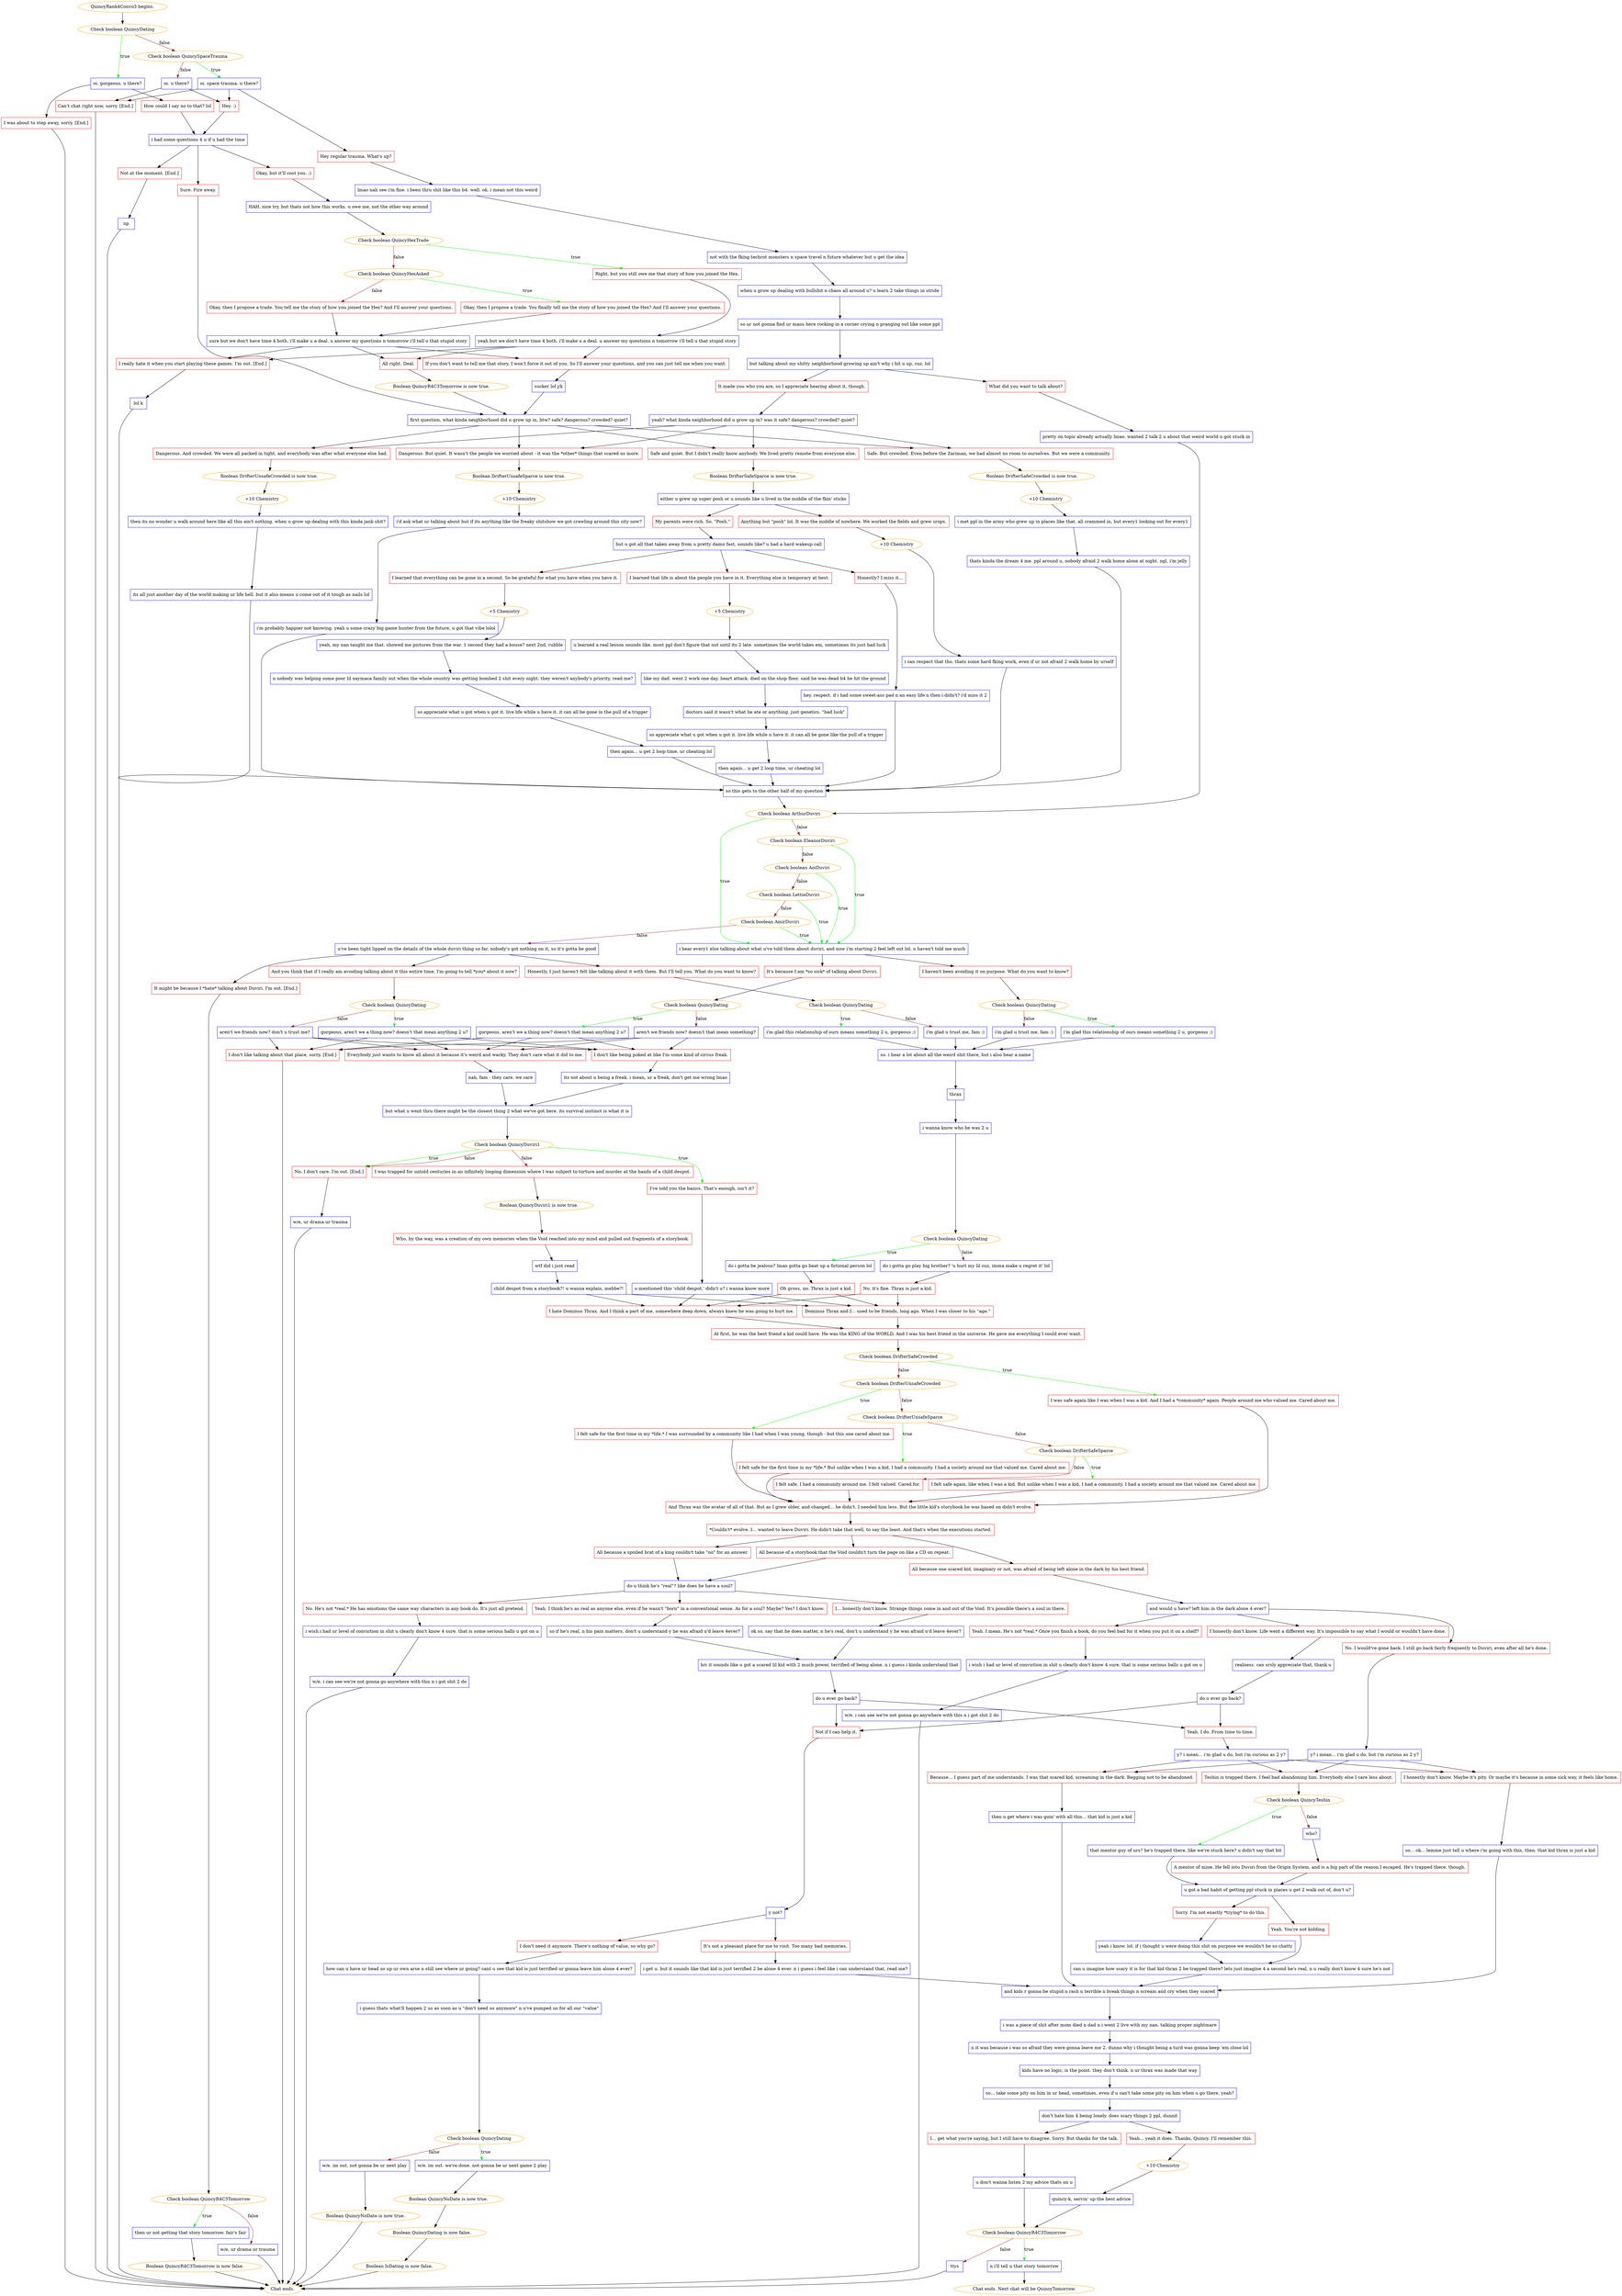digraph {
	"QuincyRank4Convo3 begins." [color=orange];
		"QuincyRank4Convo3 begins." -> 2092;
	2092 [label="Check boolean QuincyDating",color=orange];
		2092 -> 2095 [label=true,color=green];
		2092 -> 2093 [label=false,color=brown];
	2095 [label="oi. gorgeous. u there?",shape=box,color=blue];
		2095 -> 2094;
		2095 -> 2098;
	2093 [label="Check boolean QuincySpaceTrauma",color=orange];
		2093 -> 2096 [label=true,color=green];
		2093 -> 2097 [label=false,color=brown];
	2094 [label="How could I say no to that? lol",shape=box,color=red];
		2094 -> 2102;
	2098 [label="I was about to step away, sorry. [End.]",shape=box,color=red];
		2098 -> "Chat ends.";
	2096 [label="oi. space trauma. u there?",shape=box,color=blue];
		2096 -> 2099;
		2096 -> 2100;
		2096 -> 2101;
	2097 [label="oi. u there?",shape=box,color=blue];
		2097 -> 2100;
		2097 -> 2101;
	2102 [label="i had some questions 4 u if u had the time",shape=box,color=blue];
		2102 -> 2106;
		2102 -> 2107;
		2102 -> 2108;
	"Chat ends." [color=orange];
	2099 [label="Hey regular trauma. What's up?",shape=box,color=red];
		2099 -> 2103;
	2100 [label="Hey. :)",shape=box,color=red];
		2100 -> 2102;
	2101 [label="Can't chat right now, sorry. [End.]",shape=box,color=red];
		2101 -> "Chat ends.";
	2106 [label="Sure. Fire away.",shape=box,color=red];
		2106 -> 3560;
	2107 [label="Okay, but it'll cost you. ;)",shape=box,color=red];
		2107 -> 2111;
	2108 [label="Not at the moment. [End.]",shape=box,color=red];
		2108 -> 2109;
	2103 [label="lmao nah see i'm fine. i been thru shit like this b4. well. ok. i mean not this weird",shape=box,color=blue];
		2103 -> 2129;
	"Chat ends." [color=orange];
	3560 [label="first question, what kinda neighborhood did u grow up in, btw? safe? dangerous? crowded? quiet?",shape=box,color=blue];
		3560 -> 2136;
		3560 -> 2134;
		3560 -> 2135;
		3560 -> 2137;
	2111 [label="HAH. nice try, but thats not how this works. u owe me, not the other way around",shape=box,color=blue];
		2111 -> 2112;
	2109 [label="np",shape=box,color=blue];
		2109 -> "Chat ends.";
	2129 [label="not with the fking techrot monsters n space travel n future whatever but u get the idea",shape=box,color=blue];
		2129 -> 2128;
	2136 [label="Safe. But crowded. Even before the Zariman, we had almost no room to ourselves. But we were a community.",shape=box,color=red];
		2136 -> 2138;
	2134 [label="Dangerous. And crowded. We were all packed in tight, and everybody was after what everyone else had.",shape=box,color=red];
		2134 -> 2139;
	2135 [label="Dangerous. But quiet. It wasn't the people we worried about - it was the *other* things that scared us more.",shape=box,color=red];
		2135 -> 2140;
	2137 [label="Safe and quiet. But I didn't really know anybody. We lived pretty remote from everyone else.",shape=box,color=red];
		2137 -> 2141;
	2112 [label="Check boolean QuincyHexTrade",color=orange];
		2112 -> 2116 [label=true,color=green];
		2112 -> 2113 [label=false,color=brown];
	"Chat ends." [color=orange];
	2128 [label="when u grow up dealing with bullshit n chaos all around u? u learn 2 take things in stride",shape=box,color=blue];
		2128 -> 2127;
	2138 [label="Boolean DrifterSafeCrowded is now true.",color=orange];
		2138 -> 2142;
	2139 [label="Boolean DrifterUnsafeCrowded is now true.",color=orange];
		2139 -> 2143;
	2140 [label="Boolean DrifterUnsafeSparce is now true.",color=orange];
		2140 -> 2144;
	2141 [label="Boolean DrifterSafeSparce is now true.",color=orange];
		2141 -> 2146;
	2116 [label="Right, but you still owe me that story of how you joined the Hex.",shape=box,color=red];
		2116 -> 2117;
	2113 [label="Check boolean QuincyHexAsked",color=orange];
		2113 -> 2115 [label=true,color=green];
		2113 -> 2114 [label=false,color=brown];
	2127 [label="so ur not gonna find ur mans here rocking in a corner crying n pranging out like some ppl",shape=box,color=blue];
		2127 -> 2126;
	2142 [label="+10 Chemistry",color=orange];
		2142 -> 2154;
	2143 [label="+10 Chemistry",color=orange];
		2143 -> 2156;
	2144 [label="+10 Chemistry",color=orange];
		2144 -> 2158;
	2146 [label="either u grew up super posh or u sounds like u lived in the middle of the fkin' sticks",shape=box,color=blue];
		2146 -> 2147;
		2146 -> 2148;
	2117 [label="yeah but we don't have time 4 both. i'll make u a deal. u answer my questions n tomorrow i'll tell u that stupid story",shape=box,color=blue];
		2117 -> 2119;
		2117 -> 2121;
		2117 -> 2120;
	2115 [label="Okay, then I propose a trade. You finally tell me the story of how you joined the Hex? And I'll answer your questions.",shape=box,color=red];
		2115 -> 2118;
	2114 [label="Okay, then I propose a trade. You tell me the story of how you joined the Hex? And I'll answer your questions.",shape=box,color=red];
		2114 -> 2118;
	2126 [label="but talking about my shitty neighborhood growing up ain't why i hit u up, cuz. lol",shape=box,color=blue];
		2126 -> 2130;
		2126 -> 2131;
	2154 [label="i met ppl in the army who grew up in places like that. all crammed in, but every1 looking out for every1",shape=box,color=blue];
		2154 -> 2155;
	2156 [label="then its no wonder u walk around here like all this ain't nothing. when u grow up dealing with this kinda jank shit?",shape=box,color=blue];
		2156 -> 2157;
	2158 [label="i'd ask what ur talking about but if its anything like the freaky shitshow we got crawling around this city now?",shape=box,color=blue];
		2158 -> 2159;
	2147 [label="Anything but \"posh\" lol. It was the middle of nowhere. We worked the fields and grew crops.",shape=box,color=red];
		2147 -> 2145;
	2148 [label="My parents were rich. So. \"Posh.\"",shape=box,color=red];
		2148 -> 2149;
	2119 [label="All right. Deal.",shape=box,color=red];
		2119 -> 2122;
	2121 [label="If you don't want to tell me that story, I won't force it out of you. So I'll answer your questions, and you can just tell me when you want.",shape=box,color=red];
		2121 -> 2123;
	2120 [label="I really hate it when you start playing these games. I'm out. [End.]",shape=box,color=red];
		2120 -> 2124;
	2118 [label="sure but we don't have time 4 both. i'll make u a deal. u answer my questions n tomorrow i'll tell u that stupid story",shape=box,color=blue];
		2118 -> 2119;
		2118 -> 2121;
		2118 -> 2120;
	2130 [label="What did you want to talk about?",shape=box,color=red];
		2130 -> 2133;
	2131 [label="It made you who you are, so I appreciate hearing about it, though.",shape=box,color=red];
		2131 -> 2132;
	2155 [label="thats kinda the dream 4 me. ppl around u, nobody afraid 2 walk home alone at night. ngl, i'm jelly",shape=box,color=blue];
		2155 -> 2172;
	2157 [label="its all just another day of the world making ur life hell. but it also means u come out of it tough as nails lol",shape=box,color=blue];
		2157 -> 2172;
	2159 [label="i'm probably happier not knowing. yeah u some crazy big game hunter from the future, u got that vibe lolol",shape=box,color=blue];
		2159 -> 2172;
	2145 [label="+10 Chemistry",color=orange];
		2145 -> 2150;
	2149 [label="but u got all that taken away from u pretty damn fast, sounds like? u had a hard wakeup call",shape=box,color=blue];
		2149 -> 2152;
		2149 -> 2151;
		2149 -> 2153;
	2122 [label="Boolean QuincyR4C3Tomorrow is now true.",color=orange];
		2122 -> 3560;
	2123 [label="sucker lol j/k",shape=box,color=blue];
		2123 -> 3560;
	2124 [label="lol k",shape=box,color=blue];
		2124 -> "Chat ends.";
	2133 [label="pretty on topic already actually lmao. wanted 2 talk 2 u about that weird world u got stuck in",shape=box,color=blue];
		2133 -> 2174;
	2132 [label="yeah? what kinda neighborhood did u grow up in? was it safe? dangerous? crowded? quiet?",shape=box,color=blue];
		2132 -> 2136;
		2132 -> 2134;
		2132 -> 2135;
		2132 -> 2137;
	2172 [label="so this gets to the other half of my question",shape=box,color=blue];
		2172 -> 2174;
	2150 [label="i can respect that tho. thats some hard fking work, even if ur not afraid 2 walk home by urself",shape=box,color=blue];
		2150 -> 2172;
	2152 [label="Honestly? I miss it...",shape=box,color=red];
		2152 -> 2160;
	2151 [label="I learned that everything can be gone in a second. So be grateful for what you have when you have it.",shape=box,color=red];
		2151 -> 2161;
	2153 [label="I learned that life is about the people you have in it. Everything else is temporary at best.",shape=box,color=red];
		2153 -> 2163;
	"Chat ends." [color=orange];
	2174 [label="Check boolean ArthurDuviri",color=orange];
		2174 -> 2178 [label=true,color=green];
		2174 -> 2173 [label=false,color=brown];
	2160 [label="hey. respect. if i had some sweet-ass pad n an easy life n then i didn't? i'd miss it 2",shape=box,color=blue];
		2160 -> 2172;
	2161 [label="+5 Chemistry",color=orange];
		2161 -> 2162;
	2163 [label="+5 Chemistry",color=orange];
		2163 -> 2164;
	2178 [label="i hear every1 else talking about what u've told them about duviri, and now i'm starting 2 feel left out lol. u haven't told me much",shape=box,color=blue];
		2178 -> 2180;
		2178 -> 2181;
	2173 [label="Check boolean EleanorDuviri",color=orange];
		2173 -> 2178 [label=true,color=green];
		2173 -> 2176 [label=false,color=brown];
	2162 [label="yeah, my nan taught me that. showed me pictures from the war. 1 second they had a house? next 2nd, rubble",shape=box,color=blue];
		2162 -> 2165;
	2164 [label="u learned a real lesson sounds like. most ppl don't figure that out until its 2 late. sometimes the world takes em, sometimes its just bad luck",shape=box,color=blue];
		2164 -> 2166;
	2180 [label="I haven't been avoiding it on purpose. What do you want to know?",shape=box,color=red];
		2180 -> 2185;
	2181 [label="It's because I am *so sick* of talking about Duviri.",shape=box,color=red];
		2181 -> 2186;
	2176 [label="Check boolean AoiDuviri",color=orange];
		2176 -> 2178 [label=true,color=green];
		2176 -> 2175 [label=false,color=brown];
	2165 [label="n nobody was helping some poor lil xaymaca family out when the whole country was getting bombed 2 shit every night. they weren't anybody's priority, read me?",shape=box,color=blue];
		2165 -> 2168;
	2166 [label="like my dad. went 2 work one day. heart attack. died on the shop floor. said he was dead b4 he hit the ground",shape=box,color=blue];
		2166 -> 2167;
	2185 [label="Check boolean QuincyDating",color=orange];
		2185 -> 2190 [label=true,color=green];
		2185 -> 2191 [label=false,color=brown];
	2186 [label="Check boolean QuincyDating",color=orange];
		2186 -> 2192 [label=true,color=green];
		2186 -> 2193 [label=false,color=brown];
	2175 [label="Check boolean LettieDuviri",color=orange];
		2175 -> 2178 [label=true,color=green];
		2175 -> 2177 [label=false,color=brown];
	2168 [label="so appreciate what u got when u got it. live life while u have it. it can all be gone in the pull of a trigger",shape=box,color=blue];
		2168 -> 2171;
	2167 [label="doctors said it wasn't what he ate or anything. just genetics. \"bad luck\"",shape=box,color=blue];
		2167 -> 2169;
	2190 [label="i'm glad this relationship of ours means something 2 u, gorgeous ;)",shape=box,color=blue];
		2190 -> 2207;
	2191 [label="i'm glad u trust me, fam :)",shape=box,color=blue];
		2191 -> 2207;
	2192 [label="gorgeous, aren't we a thing now? doesn't that mean anything 2 u?",shape=box,color=blue];
		2192 -> 2204;
		2192 -> 2206;
		2192 -> 2205;
	2193 [label="aren't we friends now? doesn't that mean something?",shape=box,color=blue];
		2193 -> 2204;
		2193 -> 2206;
		2193 -> 2205;
	2177 [label="Check boolean AmirDuviri",color=orange];
		2177 -> 2178 [label=true,color=green];
		2177 -> 2179 [label=false,color=brown];
	2171 [label="then again... u get 2 loop time, ur cheating lol",shape=box,color=blue];
		2171 -> 2172;
	2169 [label="so appreciate what u got when u got it. live life while u have it. it can all be gone like the pull of a trigger",shape=box,color=blue];
		2169 -> 2170;
	2207 [label="so. i hear a lot about all the weird shit there, but i also hear a name",shape=box,color=blue];
		2207 -> 2212;
	2204 [label="Everybody just wants to know all about it because it's weird and wacky. They don't care what it did to me.",shape=box,color=red];
		2204 -> 2208;
	2206 [label="I don't like being poked at like I'm some kind of circus freak.",shape=box,color=red];
		2206 -> 2209;
	2205 [label="I don't like talking about that place, sorry. [End.]",shape=box,color=red];
		2205 -> "Chat ends.";
	2179 [label="u've been tight lipped on the details of the whole duviri thing so far. nobody's got nothing on it, so it's gotta be good",shape=box,color=blue];
		2179 -> 2182;
		2179 -> 2183;
		2179 -> 2184;
	2170 [label="then again... u get 2 loop time, ur cheating lol",shape=box,color=blue];
		2170 -> 2172;
	2212 [label="thrax",shape=box,color=blue];
		2212 -> 2213;
	2208 [label="nah, fam - they care. we care",shape=box,color=blue];
		2208 -> 2211;
	2209 [label="its not about u being a freak. i mean, ur a freak, don't get me wrong lmao",shape=box,color=blue];
		2209 -> 2211;
	"Chat ends." [color=orange];
	2182 [label="Honestly, I just haven't felt like talking about it with them. But I'll tell you. What do you want to know?",shape=box,color=red];
		2182 -> 2188;
	2183 [label="And you think that if I really am avoiding talking about it this entire time, I'm going to tell *you* about it now?",shape=box,color=red];
		2183 -> 2187;
	2184 [label="It might be because I *hate* talking about Duviri. I'm out. [End.]",shape=box,color=red];
		2184 -> 2189;
	2213 [label="i wanna know who he was 2 u",shape=box,color=blue];
		2213 -> 2214;
	2211 [label="but what u went thru there might be the closest thing 2 what we've got here. its survival instinct is what it is",shape=box,color=blue];
		2211 -> 2219;
	2188 [label="Check boolean QuincyDating",color=orange];
		2188 -> 2194 [label=true,color=green];
		2188 -> 2196 [label=false,color=brown];
	2187 [label="Check boolean QuincyDating",color=orange];
		2187 -> 2195 [label=true,color=green];
		2187 -> 2197 [label=false,color=brown];
	2189 [label="Check boolean QuincyR4C3Tomorrow",color=orange];
		2189 -> 2199 [label=true,color=green];
		2189 -> 2198 [label=false,color=brown];
	2214 [label="Check boolean QuincyDating",color=orange];
		2214 -> 2215 [label=true,color=green];
		2214 -> 2216 [label=false,color=brown];
	2219 [label="Check boolean QuincyDuviri1",color=orange];
		2219 -> 2220 [label=true,color=green];
		2219 -> 2222 [label=true,color=green];
		2219 -> 2221 [label=false,color=brown];
		2219 -> 2222 [label=false,color=brown];
	2194 [label="i'm glad this relationship of ours means something 2 u, gorgeous ;)",shape=box,color=blue];
		2194 -> 2207;
	2196 [label="i'm glad u trust me, fam :)",shape=box,color=blue];
		2196 -> 2207;
	2195 [label="gorgeous, aren't we a thing now? doesn't that mean anything 2 u?",shape=box,color=blue];
		2195 -> 2204;
		2195 -> 2206;
		2195 -> 2205;
	2197 [label="aren't we friends now? don't u trust me?",shape=box,color=blue];
		2197 -> 2204;
		2197 -> 2206;
		2197 -> 2205;
	2199 [label="then ur not getting that story tomorrow. fair's fair",shape=box,color=blue];
		2199 -> 2201;
	2198 [label="w/e, ur drama ur trauma",shape=box,color=blue];
		2198 -> "Chat ends.";
	2215 [label="do i gotta be jealous? lmao gotta go beat up a fictional person lol",shape=box,color=blue];
		2215 -> 2217;
	2216 [label="do i gotta go play big brother? 'u hurt my lil cuz, imma make u regret it' lol",shape=box,color=blue];
		2216 -> 2218;
	2220 [label="I've told you the basics. That's enough, isn't it?",shape=box,color=red];
		2220 -> 2223;
	2222 [label="No. I don't care. I'm out. [End.]",shape=box,color=red];
		2222 -> 2224;
	2221 [label="I was trapped for untold centuries in an infinitely looping dimension where I was subject to torture and murder at the hands of a child despot.",shape=box,color=red];
		2221 -> 2200;
	2201 [label="Boolean QuincyR4C3Tomorrow is now false.",color=orange];
		2201 -> "Chat ends.";
	"Chat ends." [color=orange];
	2217 [label="Oh gross, no. Thrax is just a kid.",shape=box,color=red];
		2217 -> 2230;
		2217 -> 2229;
	2218 [label="No, it's fine. Thrax is just a kid.",shape=box,color=red];
		2218 -> 2229;
		2218 -> 2230;
	2223 [label="u mentioned this 'child despot,' didn't u? i wanna know more",shape=box,color=blue];
		2223 -> 2229;
		2223 -> 2230;
	2224 [label="w/e, ur drama ur trauma",shape=box,color=blue];
		2224 -> "Chat ends.";
	2200 [label="Boolean QuincyDuviri1 is now true.",color=orange];
		2200 -> 2227;
	"Chat ends." [color=orange];
	2230 [label="I hate Dominus Thrax. And I think a part of me, somewhere deep down, always knew he was going to hurt me.",shape=box,color=red];
		2230 -> 2231;
	2229 [label="Dominus Thrax and I... used to be friends, long ago. When I was closer to his \"age.\"",shape=box,color=red];
		2229 -> 2231;
	"Chat ends." [color=orange];
	2227 [label="Who, by the way, was a creation of my own memories when the Void reached into my mind and pulled out fragments of a storybook.",shape=box,color=red];
		2227 -> 2226;
	2231 [label="At first, he was the best friend a kid could have. He was the KING of the WORLD. And I was his best friend in the universe. He gave me everything I could ever want.",shape=box,color=red];
		2231 -> 2232;
	2226 [label="wtf did i just read",shape=box,color=blue];
		2226 -> 2228;
	2232 [label="Check boolean DrifterSafeCrowded",color=orange];
		2232 -> 2236 [label=true,color=green];
		2232 -> 2233 [label=false,color=brown];
	2228 [label="child despot from a storybook?! u wanna explain, mebbe?!",shape=box,color=blue];
		2228 -> 2229;
		2228 -> 2230;
	2236 [label="I was safe again like I was when I was a kid. And I had a *community* again. People around me who valued me. Cared about me.",shape=box,color=red];
		2236 -> 2241;
	2233 [label="Check boolean DrifterUnsafeCrowded",color=orange];
		2233 -> 2237 [label=true,color=green];
		2233 -> 2234 [label=false,color=brown];
	2241 [label="And Thrax was the avatar of all of that. But as I grew older, and changed... he didn't. I needed him less. But the little kid's storybook he was based on didn't evolve.",shape=box,color=red];
		2241 -> 2242;
	2237 [label="I felt safe for the first time in my *life.* I was surrounded by a community like I had when I was young, though - but this one cared about me.",shape=box,color=red];
		2237 -> 2241;
	2234 [label="Check boolean DrifterUnsafeSparce",color=orange];
		2234 -> 2238 [label=true,color=green];
		2234 -> 2235 [label=false,color=brown];
	2242 [label="*Couldn't* evolve. I... wanted to leave Duviri. He didn't take that well, to say the least. And that's when the executions started.",shape=box,color=red];
		2242 -> 2245;
		2242 -> 2244;
		2242 -> 2243;
	2238 [label="I felt safe for the first time in my *life.* But unlike when I was a kid, I had a community. I had a society around me that valued me. Cared about me.",shape=box,color=red];
		2238 -> 2241;
	2235 [label="Check boolean DrifterSafeSparce",color=orange];
		2235 -> 2239 [label=true,color=green];
		2235 -> 2240 [label=false,color=brown];
	2245 [label="All because a spoiled brat of a king couldn't take \"no\" for an answer.",shape=box,color=red];
		2245 -> 2246;
	2244 [label="All because of a storybook that the Void couldn't turn the page on like a CD on repeat.",shape=box,color=red];
		2244 -> 2246;
	2243 [label="All because one scared kid, imaginary or not, was afraid of being left alone in the dark by his best friend.",shape=box,color=red];
		2243 -> 2247;
	2239 [label="I felt safe again, like when I was a kid. But unlike when I was a kid, I had a community. I had a society around me that valued me. Cared about me.",shape=box,color=red];
		2239 -> 2241;
	2240 [label="I felt safe. I had a community around me. I felt valued. Cared for.",shape=box,color=red];
		2240 -> 2241;
	2246 [label="do u think he's \"real\"? like does he have a soul?",shape=box,color=blue];
		2246 -> 2248;
		2246 -> 2249;
		2246 -> 2250;
	2247 [label="and would u have? left him in the dark alone 4 ever?",shape=box,color=blue];
		2247 -> 2253;
		2247 -> 2252;
		2247 -> 2251;
	2248 [label="Yeah. I think he's as real as anyone else, even if he wasn't \"born\" in a conventional sense. As for a soul? Maybe? Yes? I don't know.",shape=box,color=red];
		2248 -> 2260;
	2249 [label="I... honestly don't know. Strange things come in and out of the Void. It's possible there's a soul in there.",shape=box,color=red];
		2249 -> 2257;
	2250 [label="No. He's not *real.* He has emotions the same way characters in any book do. It's just all pretend.",shape=box,color=red];
		2250 -> 2254;
	2253 [label="No. I would've gone back. I still go back fairly frequently to Duviri, even after all he's done.",shape=box,color=red];
		2253 -> 2261;
	2252 [label="Yeah. I mean. He's not *real.* Once you finish a book, do you feel bad for it when you put it on a shelf?",shape=box,color=red];
		2252 -> 2263;
	2251 [label="I honestly don't know. Life went a different way. It's impossible to say what I would or wouldn't have done.",shape=box,color=red];
		2251 -> 2266;
	2260 [label="so if he's real, n his pain matters, don't u understand y he was afraid u'd leave 4ever?",shape=box,color=blue];
		2260 -> 2258;
	2257 [label="ok so, say that he does matter, n he's real, don't u understand y he was afraid u'd leave 4ever?",shape=box,color=blue];
		2257 -> 2258;
	2254 [label="i wish i had ur level of conviction in shit u clearly don't know 4 sure. that is some serious balls u got on u",shape=box,color=blue];
		2254 -> 2255;
	2261 [label="y? i mean... i'm glad u do, but i'm curious as 2 y?",shape=box,color=blue];
		2261 -> 2269;
		2261 -> 2270;
		2261 -> 2271;
	2263 [label="i wish i had ur level of conviction in shit u clearly don't know 4 sure. that is some serious balls u got on u",shape=box,color=blue];
		2263 -> 2264;
	2266 [label="realness. can srsly appreciate that, thank u",shape=box,color=blue];
		2266 -> 2265;
	2258 [label="b/c it sounds like u got a scared lil kid with 2 much power, terrified of being alone. n i guess i kinda understand that",shape=box,color=blue];
		2258 -> 2259;
	2255 [label="w/e. i can see we're not gonna go anywhere with this n i got shit 2 do",shape=box,color=blue];
		2255 -> "Chat ends.";
	2269 [label="Because... I guess part of me understands. I was that scared kid, screaming in the dark. Begging not to be abandoned.",shape=box,color=red];
		2269 -> 2281;
	2270 [label="I honestly don't know. Maybe it's pity. Or maybe it's because in some sick way, it feels like home.",shape=box,color=red];
		2270 -> 2282;
	2271 [label="Teshin is trapped there. I feel bad abandoning him. Everybody else I care less about.",shape=box,color=red];
		2271 -> 2272;
	2264 [label="w/e. i can see we're not gonna go anywhere with this n i got shit 2 do",shape=box,color=blue];
		2264 -> "Chat ends.";
	2265 [label="do u ever go back?",shape=box,color=blue];
		2265 -> 2268;
		2265 -> 2267;
	2259 [label="do u ever go back?",shape=box,color=blue];
		2259 -> 2268;
		2259 -> 2267;
	"Chat ends." [color=orange];
	2281 [label="then u get where i was goin' with all this... that kid is just a kid",shape=box,color=blue];
		2281 -> 2283;
	2282 [label="so... ok... lemme just tell u where i'm going with this, then. that kid thrax is just a kid",shape=box,color=blue];
		2282 -> 2283;
	2272 [label="Check boolean QuincyTeshin",color=orange];
		2272 -> 2273 [label=true,color=green];
		2272 -> 2274 [label=false,color=brown];
	"Chat ends." [color=orange];
	2268 [label="Yeah. I do. From time to time.",shape=box,color=red];
		2268 -> 2284;
	2267 [label="Not if I can help it.",shape=box,color=red];
		2267 -> 2285;
	2283 [label="and kids r gonna be stupid n rash n terrible n break things n scream and cry when they scared",shape=box,color=blue];
		2283 -> 2289;
	2273 [label="that mentor guy of urs? he's trapped there, like we're stuck here? u didn't say that bit",shape=box,color=blue];
		2273 -> 2276;
	2274 [label="who?",shape=box,color=blue];
		2274 -> 2275;
	2284 [label="y? i mean... i'm glad u do, but i'm curious as 2 y?",shape=box,color=blue];
		2284 -> 2271;
		2284 -> 2269;
		2284 -> 2270;
	2285 [label="y not?",shape=box,color=blue];
		2285 -> 2310;
		2285 -> 2311;
	2289 [label="i was a piece of shit after mom died n dad n i went 2 live with my nan. talking proper nightmare",shape=box,color=blue];
		2289 -> 2296;
	2276 [label="u got a bad habit of getting ppl stuck in places u get 2 walk out of, don't u?",shape=box,color=blue];
		2276 -> 2277;
		2276 -> 2278;
	2275 [label="A mentor of mine. He fell into Duviri from the Origin System, and is a big part of the reason I escaped. He's trapped there, though.",shape=box,color=red];
		2275 -> 2276;
	2310 [label="It's not a pleasant place for me to visit. Too many bad memories.",shape=box,color=red];
		2310 -> 2314;
	2311 [label="I don't need it anymore. There's nothing of value, so why go?",shape=box,color=red];
		2311 -> 2312;
	2296 [label="n it was because i was so afraid they were gonna leave me 2. dunno why i thought being a turd was gonna keep 'em close lol",shape=box,color=blue];
		2296 -> 2297;
	2277 [label="Yeah. You're not kidding.",shape=box,color=red];
		2277 -> 2280;
	2278 [label="Sorry. I'm not exactly *trying* to do this.",shape=box,color=red];
		2278 -> 2279;
	2314 [label="i get u. but it sounds like that kid is just terrified 2 be alone 4 ever. n i guess i feel like i can understand that, read me?",shape=box,color=blue];
		2314 -> 2283;
	2312 [label="how can u have ur head so up ur own arse n still see where ur going? cant u see that kid is just terrified ur gonna leave him alone 4 ever?",shape=box,color=blue];
		2312 -> 2313;
	2297 [label="kids have no logic, is the point. they don't think. n ur thrax was made that way",shape=box,color=blue];
		2297 -> 2298;
	2280 [label="can u imagine how scary it is for that kid thrax 2 be trapped there? lets just imagine 4 a second he's real, n u really don't know 4 sure he's not",shape=box,color=blue];
		2280 -> 2283;
	2279 [label="yeah i know. lol. if i thought u were doing this shit on purpose we wouldn't be so chatty",shape=box,color=blue];
		2279 -> 2280;
	2313 [label="i guess thats what'll happen 2 us as soon as u \"don't need us anymore\" n u've pumped us for all our \"value\"",shape=box,color=blue];
		2313 -> 2286;
	2298 [label="so... take some pity on him in ur head, sometimes, even if u can't take some pity on him when u go there, yeah?",shape=box,color=blue];
		2298 -> 2299;
	2286 [label="Check boolean QuincyDating",color=orange];
		2286 -> 2287 [label=true,color=green];
		2286 -> 2288 [label=false,color=brown];
	2299 [label="don't hate him 4 being lonely. does scary things 2 ppl, dunnit",shape=box,color=blue];
		2299 -> 2300;
		2299 -> 2301;
	2287 [label="w/e. im out. we're done. not gonna be ur next game 2 play",shape=box,color=blue];
		2287 -> 2290;
	2288 [label="w/e. im out, not gonna be ur next play",shape=box,color=blue];
		2288 -> 2291;
	2300 [label="I... get what you're saying, but I still have to disagree. Sorry. But thanks for the talk.",shape=box,color=red];
		2300 -> 2303;
	2301 [label="Yeah... yeah it does. Thanks, Quincy. I'll remember this.",shape=box,color=red];
		2301 -> 2302;
	2290 [label="Boolean QuincyNoDate is now true.",color=orange];
		2290 -> 2293;
	2291 [label="Boolean QuincyNoDate is now true.",color=orange];
		2291 -> "Chat ends.";
	2303 [label="u don't wanna listen 2 my advice thats on u",shape=box,color=blue];
		2303 -> 2304;
	2302 [label="+10 Chemistry",color=orange];
		2302 -> 2309;
	2293 [label="Boolean QuincyDating is now false.",color=orange];
		2293 -> 2294;
	"Chat ends." [color=orange];
	2304 [label="Check boolean QuincyR4C3Tomorrow",color=orange];
		2304 -> 2306 [label=true,color=green];
		2304 -> 2307 [label=false,color=brown];
	2309 [label="quincy-k, servin' up the best advice",shape=box,color=blue];
		2309 -> 2304;
	2294 [label="Boolean IsDating is now false.",color=orange];
		2294 -> "Chat ends.";
	2306 [label="n i'll tell u that story tomorrow",shape=box,color=blue];
		2306 -> "Chat ends. Next chat will be QuincyTomorrow.";
	2307 [label="ttys",shape=box,color=blue];
		2307 -> "Chat ends.";
	"Chat ends." [color=orange];
	"Chat ends. Next chat will be QuincyTomorrow." [color=orange];
	"Chat ends." [color=orange];
}